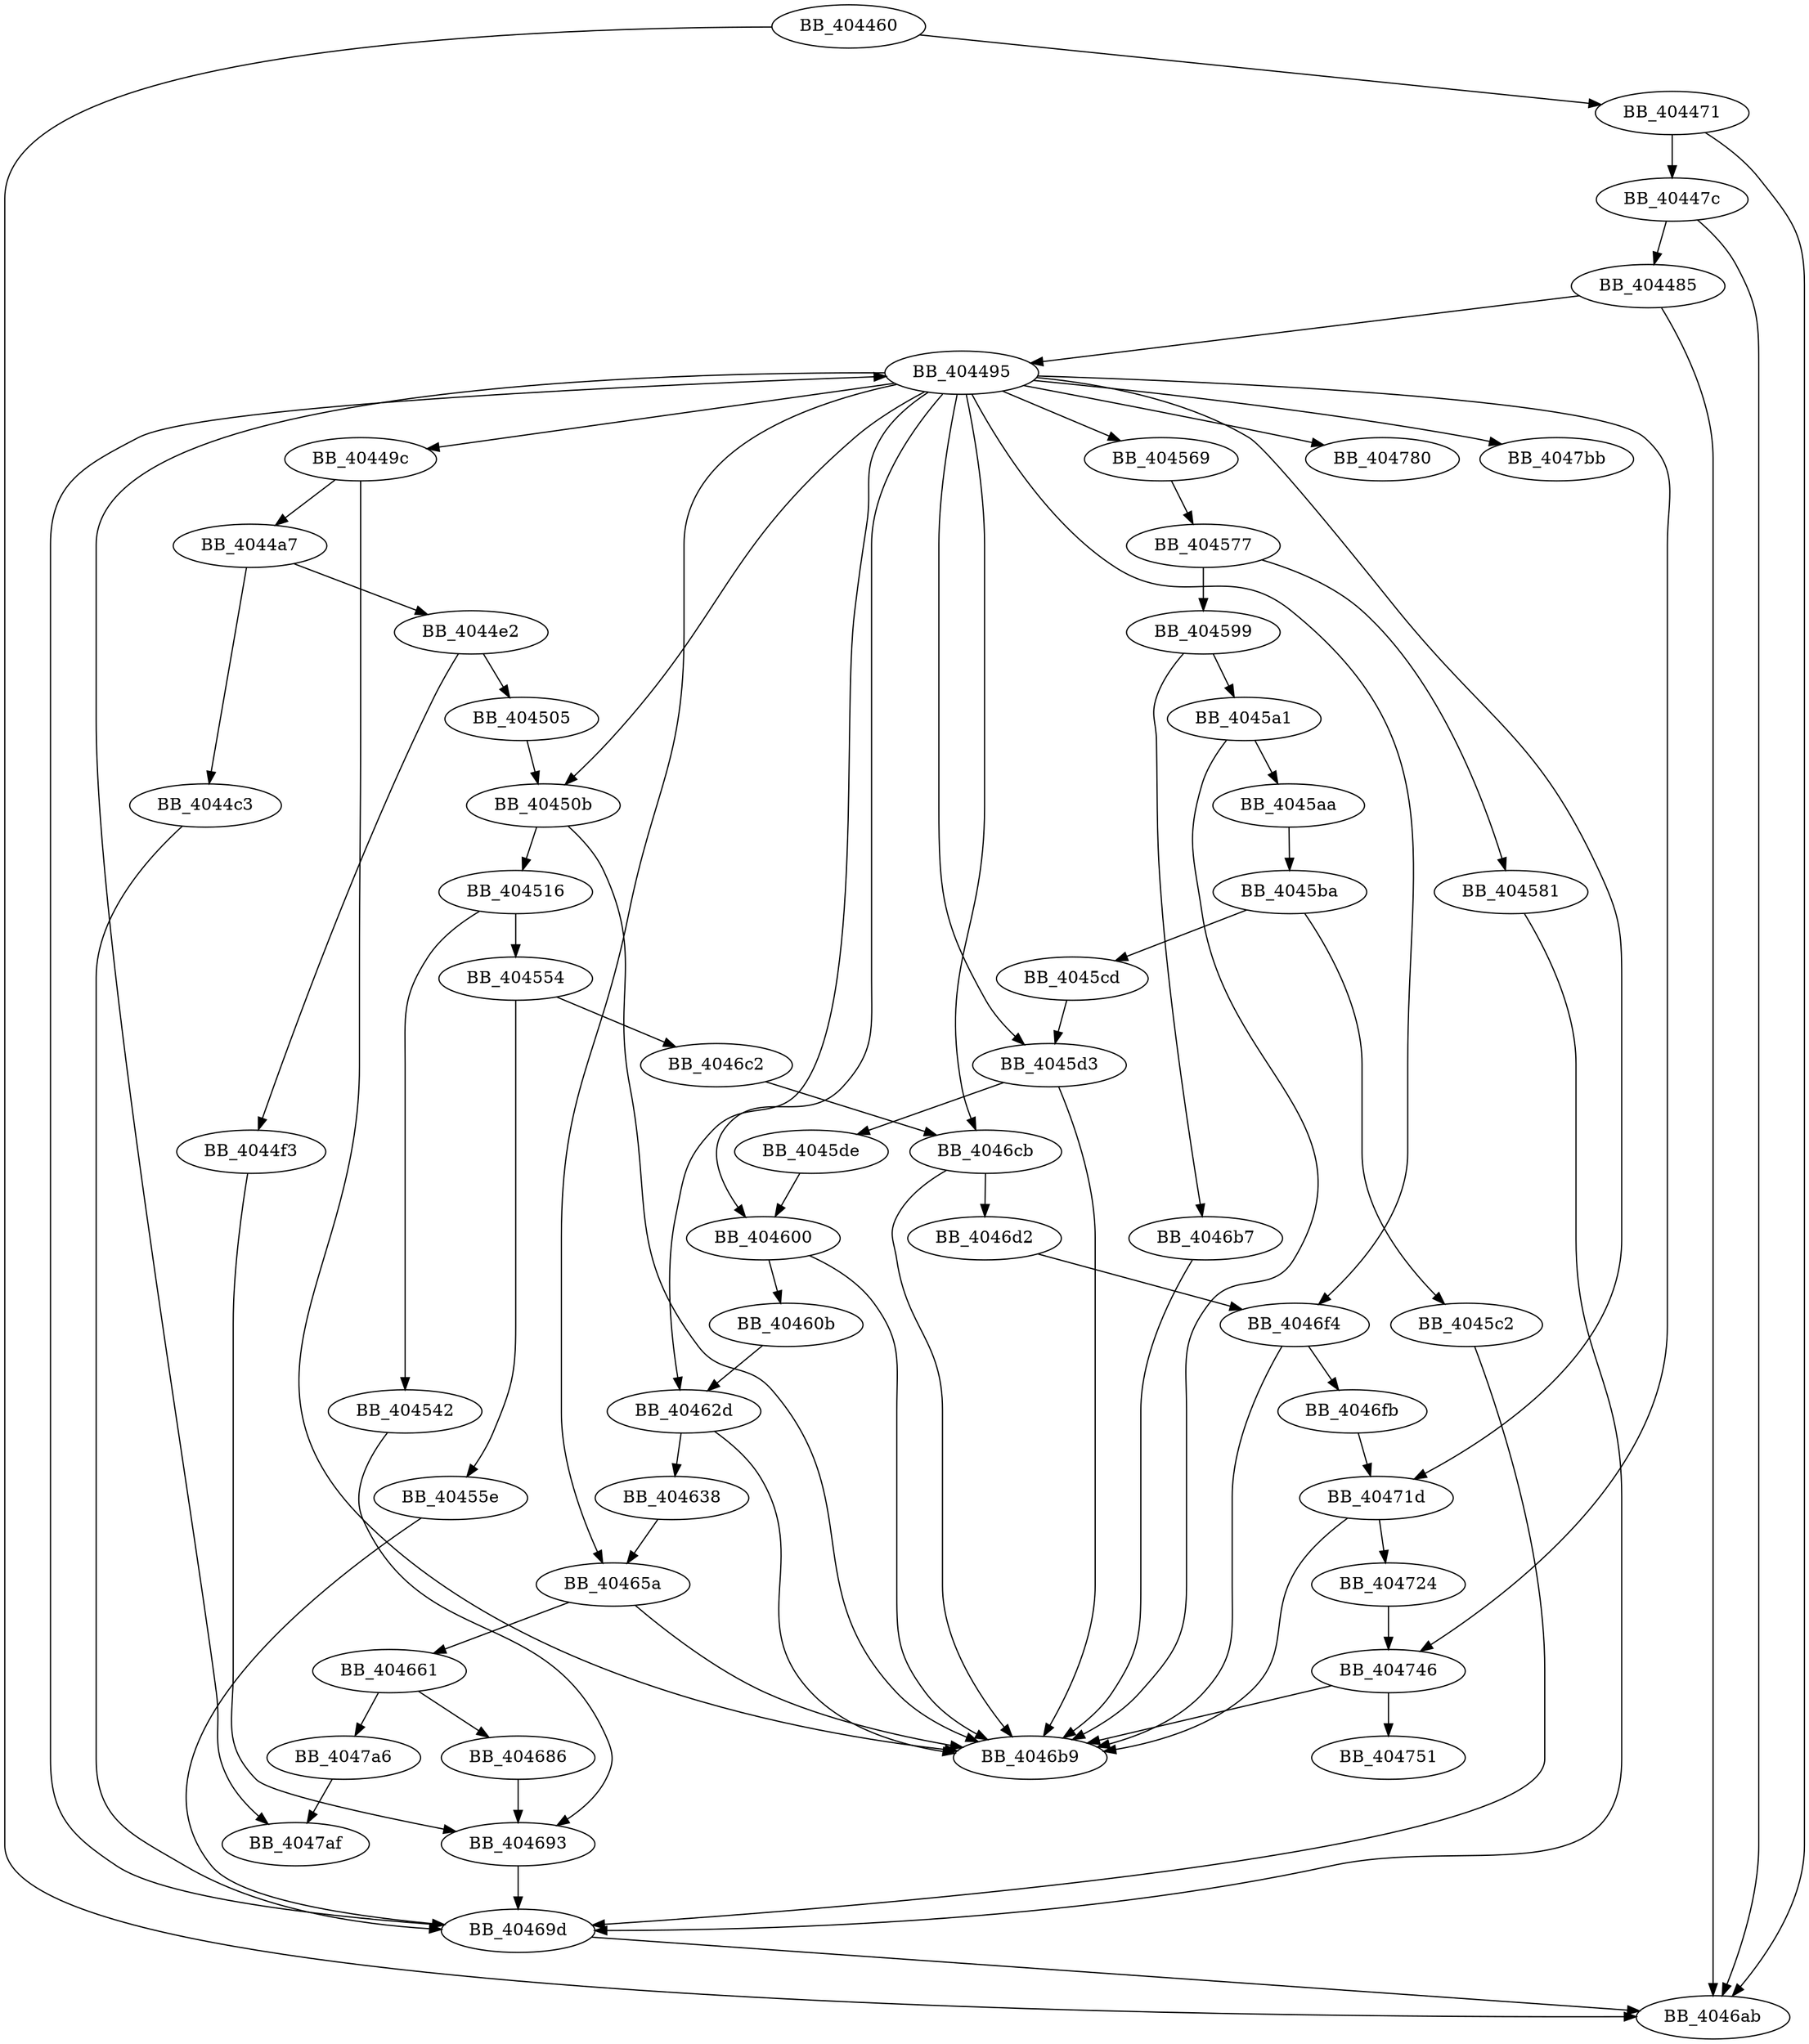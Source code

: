 DiGraph sub_404460{
BB_404460->BB_404471
BB_404460->BB_4046ab
BB_404471->BB_40447c
BB_404471->BB_4046ab
BB_40447c->BB_404485
BB_40447c->BB_4046ab
BB_404485->BB_404495
BB_404485->BB_4046ab
BB_404495->BB_40449c
BB_404495->BB_40450b
BB_404495->BB_404569
BB_404495->BB_4045d3
BB_404495->BB_404600
BB_404495->BB_40462d
BB_404495->BB_40465a
BB_404495->BB_4046cb
BB_404495->BB_4046f4
BB_404495->BB_40471d
BB_404495->BB_404746
BB_404495->BB_404780
BB_404495->BB_4047af
BB_404495->BB_4047bb
BB_40449c->BB_4044a7
BB_40449c->BB_4046b9
BB_4044a7->BB_4044c3
BB_4044a7->BB_4044e2
BB_4044c3->BB_40469d
BB_4044e2->BB_4044f3
BB_4044e2->BB_404505
BB_4044f3->BB_404693
BB_404505->BB_40450b
BB_40450b->BB_404516
BB_40450b->BB_4046b9
BB_404516->BB_404542
BB_404516->BB_404554
BB_404542->BB_404693
BB_404554->BB_40455e
BB_404554->BB_4046c2
BB_40455e->BB_40469d
BB_404569->BB_404577
BB_404577->BB_404581
BB_404577->BB_404599
BB_404581->BB_40469d
BB_404599->BB_4045a1
BB_404599->BB_4046b7
BB_4045a1->BB_4045aa
BB_4045a1->BB_4046b9
BB_4045aa->BB_4045ba
BB_4045ba->BB_4045c2
BB_4045ba->BB_4045cd
BB_4045c2->BB_40469d
BB_4045cd->BB_4045d3
BB_4045d3->BB_4045de
BB_4045d3->BB_4046b9
BB_4045de->BB_404600
BB_404600->BB_40460b
BB_404600->BB_4046b9
BB_40460b->BB_40462d
BB_40462d->BB_404638
BB_40462d->BB_4046b9
BB_404638->BB_40465a
BB_40465a->BB_404661
BB_40465a->BB_4046b9
BB_404661->BB_404686
BB_404661->BB_4047a6
BB_404686->BB_404693
BB_404693->BB_40469d
BB_40469d->BB_404495
BB_40469d->BB_4046ab
BB_4046b7->BB_4046b9
BB_4046c2->BB_4046cb
BB_4046cb->BB_4046b9
BB_4046cb->BB_4046d2
BB_4046d2->BB_4046f4
BB_4046f4->BB_4046b9
BB_4046f4->BB_4046fb
BB_4046fb->BB_40471d
BB_40471d->BB_4046b9
BB_40471d->BB_404724
BB_404724->BB_404746
BB_404746->BB_4046b9
BB_404746->BB_404751
BB_4047a6->BB_4047af
}
